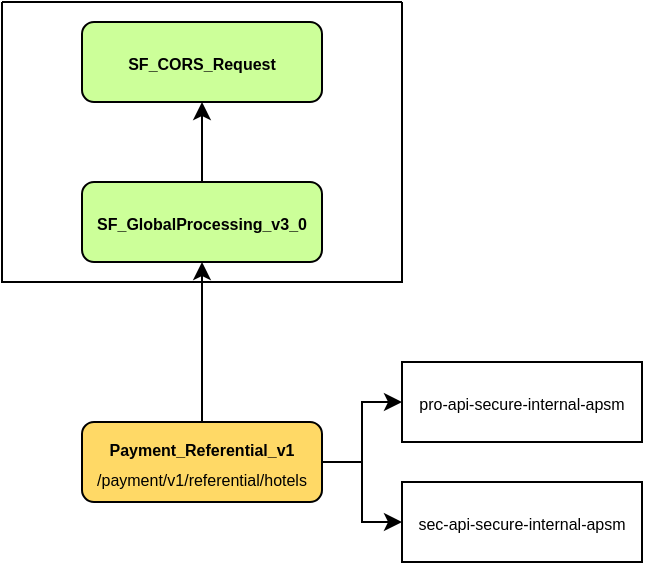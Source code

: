 <mxfile version="22.1.21" type="github">
  <diagram name="Page-1" id="H0DkdIKF6iLqeC45kctY">
    <mxGraphModel dx="1062" dy="603" grid="1" gridSize="10" guides="1" tooltips="1" connect="1" arrows="1" fold="1" page="1" pageScale="1" pageWidth="827" pageHeight="1169" math="0" shadow="0">
      <root>
        <mxCell id="0" />
        <mxCell id="1" parent="0" />
        <mxCell id="w7T1YGAfsfEuTWt4148Y-10" style="edgeStyle=orthogonalEdgeStyle;rounded=0;orthogonalLoop=1;jettySize=auto;html=1;entryX=0.5;entryY=1;entryDx=0;entryDy=0;" edge="1" parent="1" source="w7T1YGAfsfEuTWt4148Y-1" target="w7T1YGAfsfEuTWt4148Y-4">
          <mxGeometry relative="1" as="geometry" />
        </mxCell>
        <mxCell id="w7T1YGAfsfEuTWt4148Y-13" style="edgeStyle=orthogonalEdgeStyle;rounded=0;orthogonalLoop=1;jettySize=auto;html=1;entryX=0;entryY=0.5;entryDx=0;entryDy=0;" edge="1" parent="1" source="w7T1YGAfsfEuTWt4148Y-1" target="w7T1YGAfsfEuTWt4148Y-11">
          <mxGeometry relative="1" as="geometry" />
        </mxCell>
        <mxCell id="w7T1YGAfsfEuTWt4148Y-14" style="edgeStyle=orthogonalEdgeStyle;rounded=0;orthogonalLoop=1;jettySize=auto;html=1;entryX=0;entryY=0.5;entryDx=0;entryDy=0;" edge="1" parent="1" source="w7T1YGAfsfEuTWt4148Y-1" target="w7T1YGAfsfEuTWt4148Y-12">
          <mxGeometry relative="1" as="geometry" />
        </mxCell>
        <mxCell id="w7T1YGAfsfEuTWt4148Y-1" value="&lt;font style=&quot;font-size: 8px;&quot;&gt;&lt;b&gt;Payment_Referential_v1&lt;/b&gt;&lt;br&gt;&lt;span style=&quot;background-color: initial;&quot;&gt;/payment/v1/referential/hotels&lt;/span&gt;&lt;br&gt;&lt;/font&gt;" style="rounded=1;whiteSpace=wrap;html=1;align=center;fillColor=#FFD966;" vertex="1" parent="1">
          <mxGeometry x="120" y="400" width="120" height="40" as="geometry" />
        </mxCell>
        <mxCell id="w7T1YGAfsfEuTWt4148Y-9" style="edgeStyle=orthogonalEdgeStyle;rounded=0;orthogonalLoop=1;jettySize=auto;html=1;" edge="1" parent="1" source="w7T1YGAfsfEuTWt4148Y-4" target="w7T1YGAfsfEuTWt4148Y-5">
          <mxGeometry relative="1" as="geometry" />
        </mxCell>
        <mxCell id="w7T1YGAfsfEuTWt4148Y-4" value="&lt;font style=&quot;&quot;&gt;&lt;b&gt;&lt;font style=&quot;font-size: 8px;&quot;&gt;SF_GlobalProcessing_v3_0&lt;/font&gt;&lt;/b&gt;&lt;br&gt;&lt;/font&gt;" style="rounded=1;whiteSpace=wrap;html=1;align=center;fillColor=#CCFF99;" vertex="1" parent="1">
          <mxGeometry x="120" y="280" width="120" height="40" as="geometry" />
        </mxCell>
        <mxCell id="w7T1YGAfsfEuTWt4148Y-5" value="&lt;font style=&quot;&quot;&gt;&lt;b&gt;&lt;font style=&quot;font-size: 8px;&quot;&gt;SF_CORS_Request&lt;/font&gt;&lt;/b&gt;&lt;br&gt;&lt;/font&gt;" style="rounded=1;whiteSpace=wrap;html=1;align=center;fillColor=#CCFF99;" vertex="1" parent="1">
          <mxGeometry x="120" y="200" width="120" height="40" as="geometry" />
        </mxCell>
        <mxCell id="w7T1YGAfsfEuTWt4148Y-8" value="" style="swimlane;startSize=0;" vertex="1" parent="1">
          <mxGeometry x="80" y="190" width="200" height="140" as="geometry" />
        </mxCell>
        <mxCell id="w7T1YGAfsfEuTWt4148Y-11" value="&lt;font style=&quot;font-size: 8px;&quot;&gt;pro-api-secure-internal-apsm&lt;/font&gt;" style="rounded=0;whiteSpace=wrap;html=1;" vertex="1" parent="1">
          <mxGeometry x="280" y="370" width="120" height="40" as="geometry" />
        </mxCell>
        <mxCell id="w7T1YGAfsfEuTWt4148Y-12" value="&lt;font style=&quot;font-size: 8px;&quot;&gt;sec-api-secure-internal-apsm&lt;/font&gt;" style="rounded=0;whiteSpace=wrap;html=1;" vertex="1" parent="1">
          <mxGeometry x="280" y="430" width="120" height="40" as="geometry" />
        </mxCell>
      </root>
    </mxGraphModel>
  </diagram>
</mxfile>
